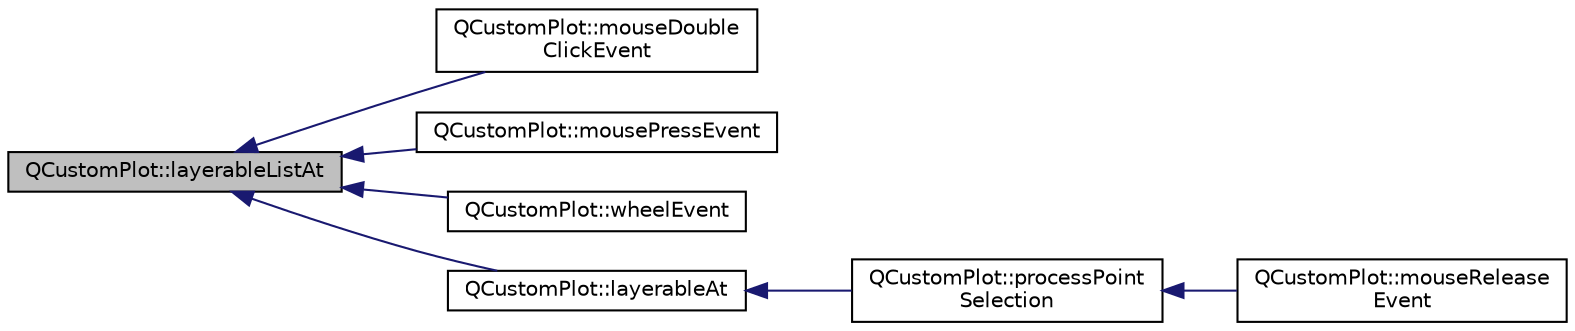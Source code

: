 digraph "QCustomPlot::layerableListAt"
{
  edge [fontname="Helvetica",fontsize="10",labelfontname="Helvetica",labelfontsize="10"];
  node [fontname="Helvetica",fontsize="10",shape=record];
  rankdir="LR";
  Node469 [label="QCustomPlot::layerableListAt",height=0.2,width=0.4,color="black", fillcolor="grey75", style="filled", fontcolor="black"];
  Node469 -> Node470 [dir="back",color="midnightblue",fontsize="10",style="solid",fontname="Helvetica"];
  Node470 [label="QCustomPlot::mouseDouble\lClickEvent",height=0.2,width=0.4,color="black", fillcolor="white", style="filled",URL="$class_q_custom_plot.html#a344075e6e80ed6d575c79b81694abb8a"];
  Node469 -> Node471 [dir="back",color="midnightblue",fontsize="10",style="solid",fontname="Helvetica"];
  Node471 [label="QCustomPlot::mousePressEvent",height=0.2,width=0.4,color="black", fillcolor="white", style="filled",URL="$class_q_custom_plot.html#aac0a7296a6031dc667c01c1abd4ecc6b"];
  Node469 -> Node472 [dir="back",color="midnightblue",fontsize="10",style="solid",fontname="Helvetica"];
  Node472 [label="QCustomPlot::wheelEvent",height=0.2,width=0.4,color="black", fillcolor="white", style="filled",URL="$class_q_custom_plot.html#a7848c9ac8be60bbd8fcea9b53be543c5"];
  Node469 -> Node473 [dir="back",color="midnightblue",fontsize="10",style="solid",fontname="Helvetica"];
  Node473 [label="QCustomPlot::layerableAt",height=0.2,width=0.4,color="black", fillcolor="white", style="filled",URL="$class_q_custom_plot.html#a12536fa6d5deb34ec620acb5134ca82a"];
  Node473 -> Node474 [dir="back",color="midnightblue",fontsize="10",style="solid",fontname="Helvetica"];
  Node474 [label="QCustomPlot::processPoint\lSelection",height=0.2,width=0.4,color="black", fillcolor="white", style="filled",URL="$class_q_custom_plot.html#ac13c10fff6613e3e80e13c787b010838"];
  Node474 -> Node475 [dir="back",color="midnightblue",fontsize="10",style="solid",fontname="Helvetica"];
  Node475 [label="QCustomPlot::mouseRelease\lEvent",height=0.2,width=0.4,color="black", fillcolor="white", style="filled",URL="$class_q_custom_plot.html#adc24846f52199e5a9bc35c387a6ce68d"];
}
